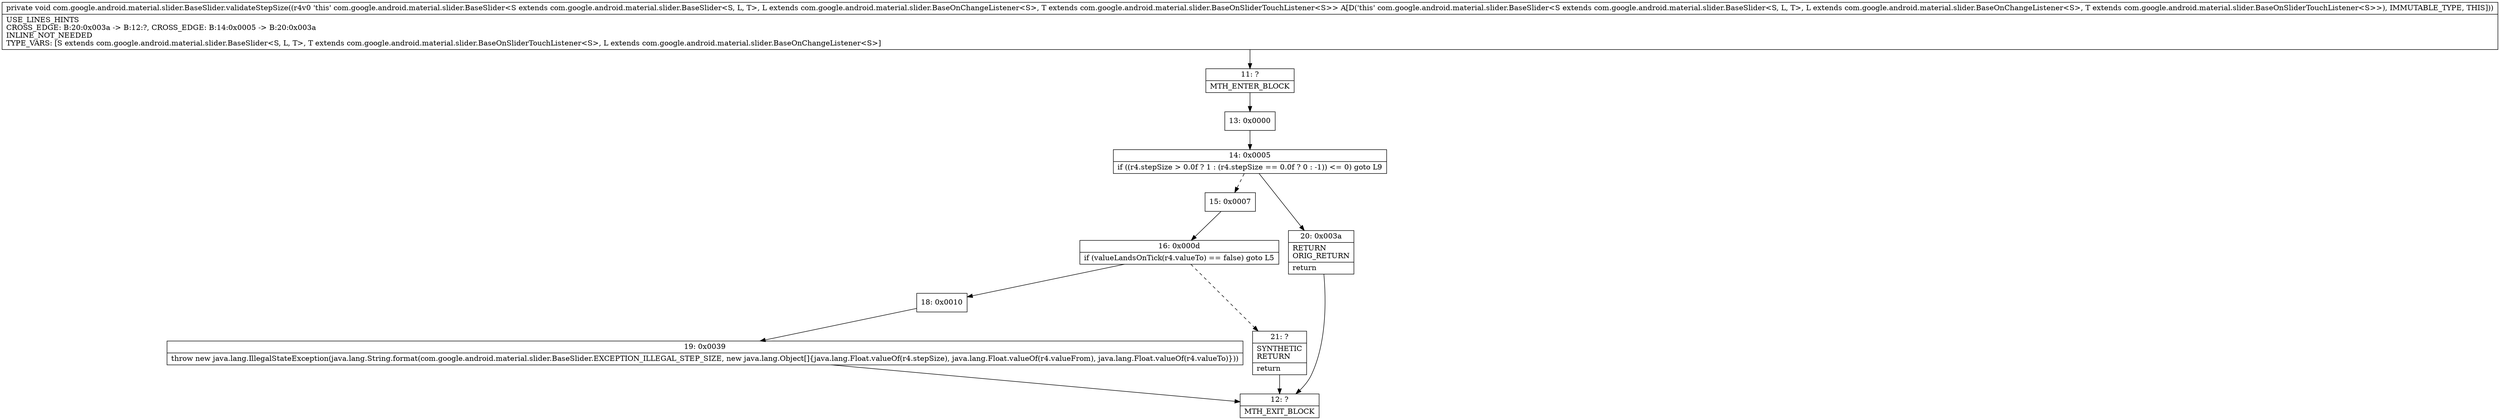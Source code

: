 digraph "CFG forcom.google.android.material.slider.BaseSlider.validateStepSize()V" {
Node_11 [shape=record,label="{11\:\ ?|MTH_ENTER_BLOCK\l}"];
Node_13 [shape=record,label="{13\:\ 0x0000}"];
Node_14 [shape=record,label="{14\:\ 0x0005|if ((r4.stepSize \> 0.0f ? 1 : (r4.stepSize == 0.0f ? 0 : \-1)) \<= 0) goto L9\l}"];
Node_15 [shape=record,label="{15\:\ 0x0007}"];
Node_16 [shape=record,label="{16\:\ 0x000d|if (valueLandsOnTick(r4.valueTo) == false) goto L5\l}"];
Node_18 [shape=record,label="{18\:\ 0x0010}"];
Node_19 [shape=record,label="{19\:\ 0x0039|throw new java.lang.IllegalStateException(java.lang.String.format(com.google.android.material.slider.BaseSlider.EXCEPTION_ILLEGAL_STEP_SIZE, new java.lang.Object[]\{java.lang.Float.valueOf(r4.stepSize), java.lang.Float.valueOf(r4.valueFrom), java.lang.Float.valueOf(r4.valueTo)\}))\l}"];
Node_12 [shape=record,label="{12\:\ ?|MTH_EXIT_BLOCK\l}"];
Node_21 [shape=record,label="{21\:\ ?|SYNTHETIC\lRETURN\l|return\l}"];
Node_20 [shape=record,label="{20\:\ 0x003a|RETURN\lORIG_RETURN\l|return\l}"];
MethodNode[shape=record,label="{private void com.google.android.material.slider.BaseSlider.validateStepSize((r4v0 'this' com.google.android.material.slider.BaseSlider\<S extends com.google.android.material.slider.BaseSlider\<S, L, T\>, L extends com.google.android.material.slider.BaseOnChangeListener\<S\>, T extends com.google.android.material.slider.BaseOnSliderTouchListener\<S\>\> A[D('this' com.google.android.material.slider.BaseSlider\<S extends com.google.android.material.slider.BaseSlider\<S, L, T\>, L extends com.google.android.material.slider.BaseOnChangeListener\<S\>, T extends com.google.android.material.slider.BaseOnSliderTouchListener\<S\>\>), IMMUTABLE_TYPE, THIS]))  | USE_LINES_HINTS\lCROSS_EDGE: B:20:0x003a \-\> B:12:?, CROSS_EDGE: B:14:0x0005 \-\> B:20:0x003a\lINLINE_NOT_NEEDED\lTYPE_VARS: [S extends com.google.android.material.slider.BaseSlider\<S, L, T\>, T extends com.google.android.material.slider.BaseOnSliderTouchListener\<S\>, L extends com.google.android.material.slider.BaseOnChangeListener\<S\>]\l}"];
MethodNode -> Node_11;Node_11 -> Node_13;
Node_13 -> Node_14;
Node_14 -> Node_15[style=dashed];
Node_14 -> Node_20;
Node_15 -> Node_16;
Node_16 -> Node_18;
Node_16 -> Node_21[style=dashed];
Node_18 -> Node_19;
Node_19 -> Node_12;
Node_21 -> Node_12;
Node_20 -> Node_12;
}

